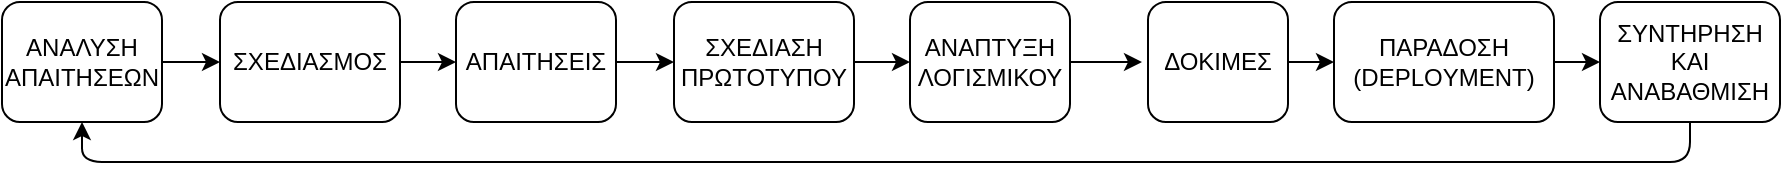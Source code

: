 <mxfile version="20.2.3" type="device"><diagram id="VCUyrDimKAnihAIC3wym" name="Page-1"><mxGraphModel dx="1038" dy="641" grid="1" gridSize="10" guides="1" tooltips="1" connect="1" arrows="1" fold="1" page="1" pageScale="1" pageWidth="1169" pageHeight="827" math="0" shadow="0"><root><mxCell id="0"/><mxCell id="1" parent="0"/><mxCell id="B5h9DRrlETp9pZztJBDs-12" style="edgeStyle=orthogonalEdgeStyle;curved=0;rounded=1;sketch=0;orthogonalLoop=1;jettySize=auto;html=1;exitX=1;exitY=0.5;exitDx=0;exitDy=0;entryX=0;entryY=0.5;entryDx=0;entryDy=0;" parent="1" source="B5h9DRrlETp9pZztJBDs-2" target="B5h9DRrlETp9pZztJBDs-4" edge="1"><mxGeometry relative="1" as="geometry"/></mxCell><mxCell id="B5h9DRrlETp9pZztJBDs-2" value="ΑΝΑΛΥΣΗ ΑΠΑΙΤΗΣΕΩΝ" style="rounded=1;whiteSpace=wrap;html=1;sketch=0;" parent="1" vertex="1"><mxGeometry x="90" y="80" width="80" height="60" as="geometry"/></mxCell><mxCell id="B5h9DRrlETp9pZztJBDs-13" style="edgeStyle=orthogonalEdgeStyle;curved=0;rounded=1;sketch=0;orthogonalLoop=1;jettySize=auto;html=1;exitX=1;exitY=0.5;exitDx=0;exitDy=0;entryX=0;entryY=0.5;entryDx=0;entryDy=0;" parent="1" source="B5h9DRrlETp9pZztJBDs-4" target="B5h9DRrlETp9pZztJBDs-5" edge="1"><mxGeometry relative="1" as="geometry"/></mxCell><mxCell id="B5h9DRrlETp9pZztJBDs-4" value="ΣΧΕΔΙΑΣΜΟΣ" style="rounded=1;whiteSpace=wrap;html=1;sketch=0;" parent="1" vertex="1"><mxGeometry x="199" y="80" width="90" height="60" as="geometry"/></mxCell><mxCell id="B5h9DRrlETp9pZztJBDs-14" style="edgeStyle=orthogonalEdgeStyle;curved=0;rounded=1;sketch=0;orthogonalLoop=1;jettySize=auto;html=1;exitX=1;exitY=0.5;exitDx=0;exitDy=0;entryX=0;entryY=0.5;entryDx=0;entryDy=0;" parent="1" source="B5h9DRrlETp9pZztJBDs-5" target="B5h9DRrlETp9pZztJBDs-6" edge="1"><mxGeometry relative="1" as="geometry"/></mxCell><mxCell id="B5h9DRrlETp9pZztJBDs-5" value="ΑΠΑΙΤΗΣΕΙΣ" style="rounded=1;whiteSpace=wrap;html=1;sketch=0;" parent="1" vertex="1"><mxGeometry x="317" y="80" width="80" height="60" as="geometry"/></mxCell><mxCell id="B5h9DRrlETp9pZztJBDs-15" style="edgeStyle=orthogonalEdgeStyle;curved=0;rounded=1;sketch=0;orthogonalLoop=1;jettySize=auto;html=1;exitX=1;exitY=0.5;exitDx=0;exitDy=0;entryX=0;entryY=0.5;entryDx=0;entryDy=0;" parent="1" source="B5h9DRrlETp9pZztJBDs-6" target="B5h9DRrlETp9pZztJBDs-7" edge="1"><mxGeometry relative="1" as="geometry"/></mxCell><mxCell id="B5h9DRrlETp9pZztJBDs-6" value="ΣΧΕΔΙΑΣΗ ΠΡΩΤΟΤΥΠΟΥ" style="rounded=1;whiteSpace=wrap;html=1;sketch=0;" parent="1" vertex="1"><mxGeometry x="426" y="80" width="90" height="60" as="geometry"/></mxCell><mxCell id="B5h9DRrlETp9pZztJBDs-16" style="edgeStyle=orthogonalEdgeStyle;curved=0;rounded=1;sketch=0;orthogonalLoop=1;jettySize=auto;html=1;exitX=1;exitY=0.5;exitDx=0;exitDy=0;" parent="1" source="B5h9DRrlETp9pZztJBDs-7" edge="1"><mxGeometry relative="1" as="geometry"><mxPoint x="660" y="110" as="targetPoint"/></mxGeometry></mxCell><mxCell id="B5h9DRrlETp9pZztJBDs-7" value="ΑΝΑΠΤΥΞΗ ΛΟΓΙΣΜΙΚΟΥ" style="rounded=1;whiteSpace=wrap;html=1;sketch=0;" parent="1" vertex="1"><mxGeometry x="544" y="80" width="80" height="60" as="geometry"/></mxCell><mxCell id="B5h9DRrlETp9pZztJBDs-17" style="edgeStyle=orthogonalEdgeStyle;curved=0;rounded=1;sketch=0;orthogonalLoop=1;jettySize=auto;html=1;exitX=1;exitY=0.5;exitDx=0;exitDy=0;entryX=0;entryY=0.5;entryDx=0;entryDy=0;" parent="1" source="B5h9DRrlETp9pZztJBDs-8" target="B5h9DRrlETp9pZztJBDs-9" edge="1"><mxGeometry relative="1" as="geometry"/></mxCell><mxCell id="B5h9DRrlETp9pZztJBDs-8" value="ΔΟΚΙΜΕΣ" style="rounded=1;whiteSpace=wrap;html=1;sketch=0;" parent="1" vertex="1"><mxGeometry x="663" y="80" width="70" height="60" as="geometry"/></mxCell><mxCell id="B5h9DRrlETp9pZztJBDs-18" style="edgeStyle=orthogonalEdgeStyle;curved=0;rounded=1;sketch=0;orthogonalLoop=1;jettySize=auto;html=1;exitX=1;exitY=0.5;exitDx=0;exitDy=0;entryX=0;entryY=0.5;entryDx=0;entryDy=0;" parent="1" source="B5h9DRrlETp9pZztJBDs-9" target="B5h9DRrlETp9pZztJBDs-10" edge="1"><mxGeometry relative="1" as="geometry"/></mxCell><mxCell id="B5h9DRrlETp9pZztJBDs-9" value="ΠΑΡΑΔΟΣΗ&lt;br&gt;(DEPLOYMENT)" style="rounded=1;whiteSpace=wrap;html=1;sketch=0;" parent="1" vertex="1"><mxGeometry x="756" y="80" width="110" height="60" as="geometry"/></mxCell><mxCell id="B5h9DRrlETp9pZztJBDs-19" style="edgeStyle=orthogonalEdgeStyle;curved=0;rounded=1;sketch=0;orthogonalLoop=1;jettySize=auto;html=1;exitX=0.5;exitY=1;exitDx=0;exitDy=0;entryX=0.5;entryY=1;entryDx=0;entryDy=0;" parent="1" source="B5h9DRrlETp9pZztJBDs-10" target="B5h9DRrlETp9pZztJBDs-2" edge="1"><mxGeometry relative="1" as="geometry"/></mxCell><mxCell id="B5h9DRrlETp9pZztJBDs-10" value="ΣΥΝΤΗΡΗΣΗ ΚΑΙ ΑΝΑΒΑΘΜΙΣΗ" style="rounded=1;whiteSpace=wrap;html=1;sketch=0;" parent="1" vertex="1"><mxGeometry x="889" y="80" width="90" height="60" as="geometry"/></mxCell></root></mxGraphModel></diagram></mxfile>